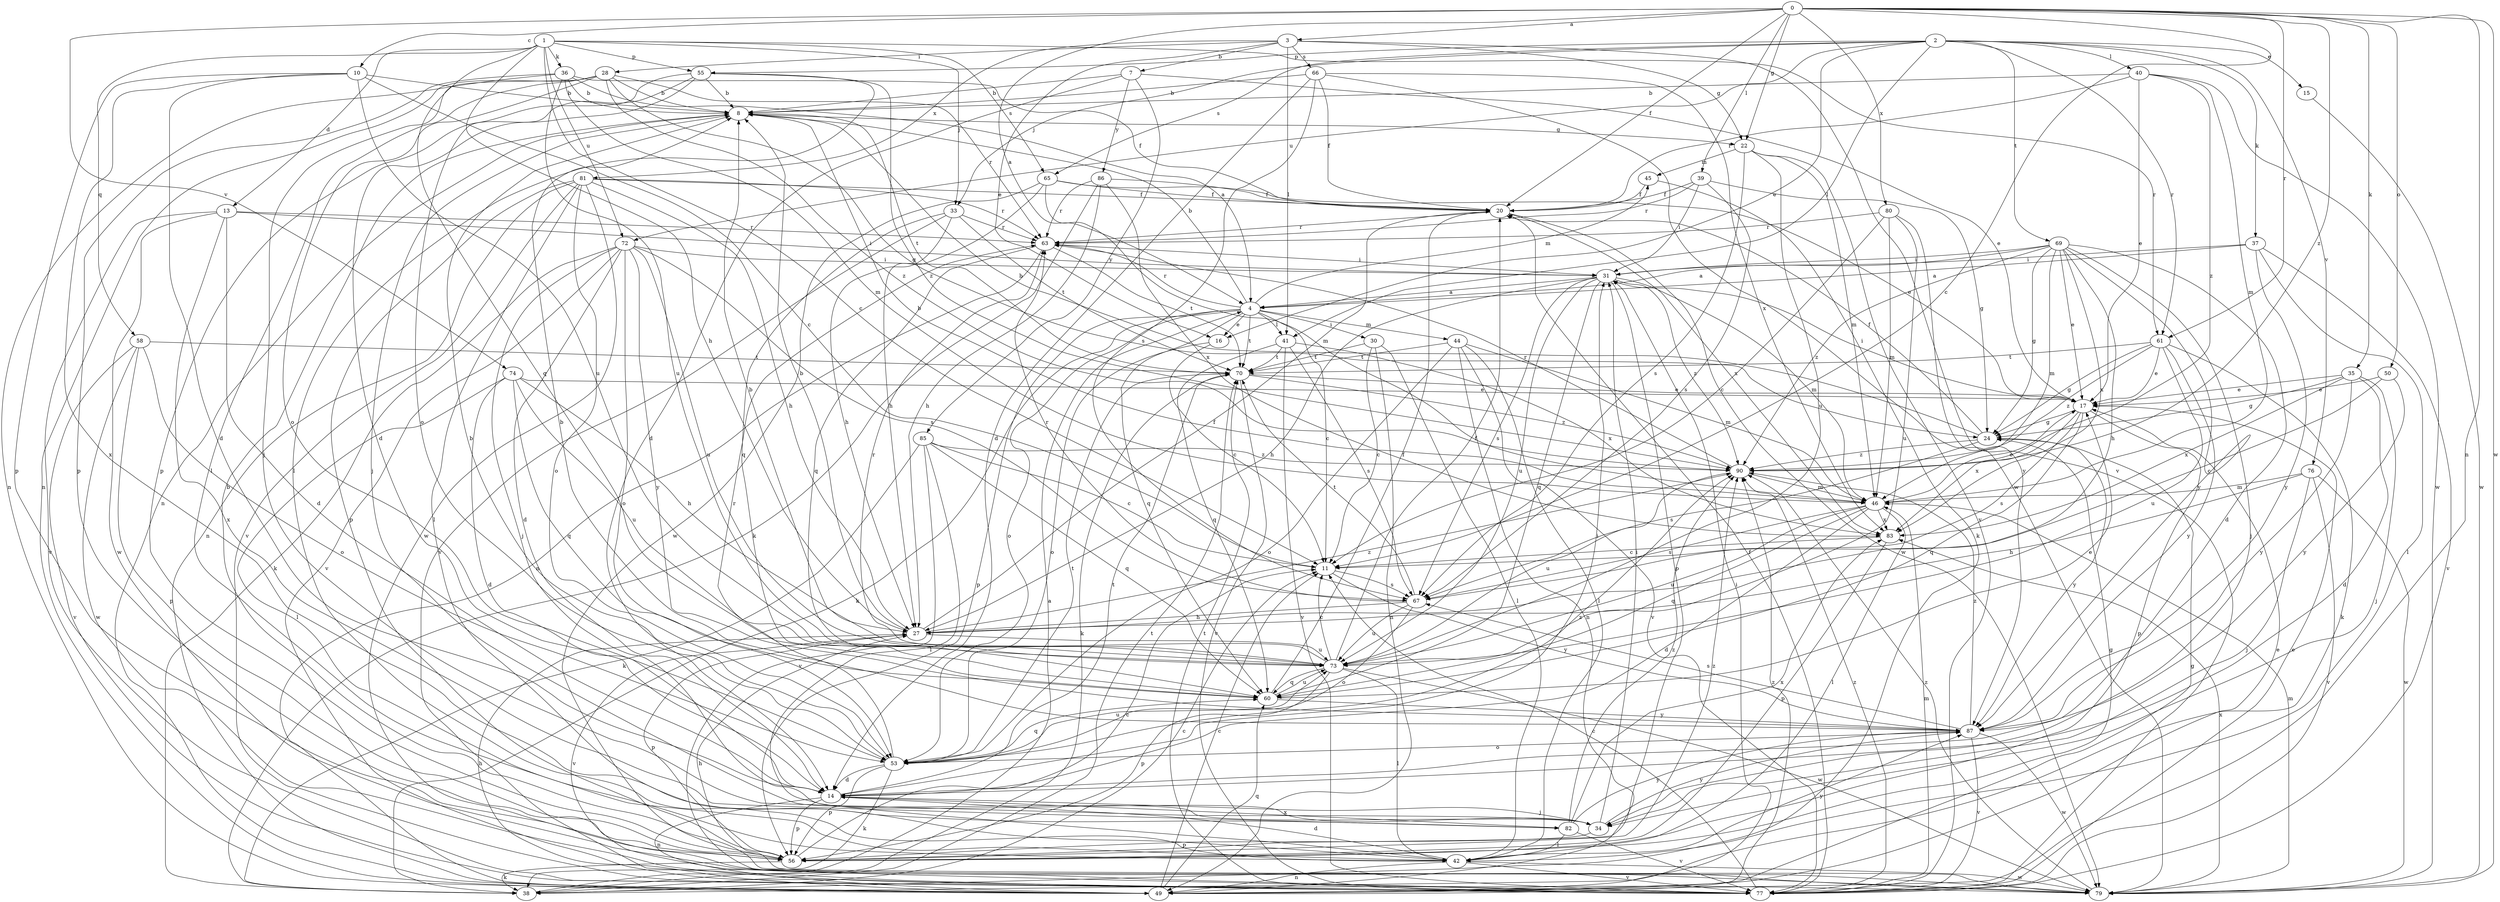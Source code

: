 strict digraph  {
0;
1;
2;
3;
4;
7;
8;
10;
11;
13;
14;
15;
16;
17;
20;
22;
24;
27;
28;
30;
31;
33;
34;
35;
36;
37;
38;
39;
40;
41;
42;
44;
45;
46;
49;
50;
53;
55;
56;
58;
60;
61;
63;
65;
66;
67;
69;
70;
72;
73;
74;
76;
77;
79;
80;
81;
82;
83;
85;
86;
87;
90;
0 -> 3  [label=a];
0 -> 4  [label=a];
0 -> 10  [label=c];
0 -> 11  [label=c];
0 -> 20  [label=f];
0 -> 22  [label=g];
0 -> 35  [label=k];
0 -> 39  [label=l];
0 -> 49  [label=n];
0 -> 50  [label=o];
0 -> 61  [label=r];
0 -> 74  [label=v];
0 -> 79  [label=w];
0 -> 80  [label=x];
0 -> 90  [label=z];
1 -> 11  [label=c];
1 -> 13  [label=d];
1 -> 27  [label=h];
1 -> 33  [label=j];
1 -> 36  [label=k];
1 -> 55  [label=p];
1 -> 58  [label=q];
1 -> 60  [label=q];
1 -> 61  [label=r];
1 -> 65  [label=s];
1 -> 72  [label=u];
2 -> 15  [label=e];
2 -> 16  [label=e];
2 -> 33  [label=j];
2 -> 37  [label=k];
2 -> 40  [label=l];
2 -> 41  [label=l];
2 -> 55  [label=p];
2 -> 61  [label=r];
2 -> 65  [label=s];
2 -> 69  [label=t];
2 -> 72  [label=u];
2 -> 76  [label=v];
3 -> 7  [label=b];
3 -> 16  [label=e];
3 -> 22  [label=g];
3 -> 28  [label=i];
3 -> 41  [label=l];
3 -> 66  [label=s];
3 -> 77  [label=v];
3 -> 81  [label=x];
4 -> 8  [label=b];
4 -> 11  [label=c];
4 -> 16  [label=e];
4 -> 30  [label=i];
4 -> 38  [label=k];
4 -> 41  [label=l];
4 -> 44  [label=m];
4 -> 45  [label=m];
4 -> 53  [label=o];
4 -> 56  [label=p];
4 -> 60  [label=q];
4 -> 63  [label=r];
4 -> 70  [label=t];
7 -> 8  [label=b];
7 -> 14  [label=d];
7 -> 17  [label=e];
7 -> 85  [label=y];
7 -> 86  [label=y];
8 -> 22  [label=g];
8 -> 34  [label=j];
8 -> 49  [label=n];
8 -> 70  [label=t];
10 -> 8  [label=b];
10 -> 11  [label=c];
10 -> 14  [label=d];
10 -> 56  [label=p];
10 -> 73  [label=u];
10 -> 82  [label=x];
11 -> 67  [label=s];
11 -> 87  [label=y];
13 -> 14  [label=d];
13 -> 31  [label=i];
13 -> 63  [label=r];
13 -> 77  [label=v];
13 -> 79  [label=w];
13 -> 82  [label=x];
14 -> 31  [label=i];
14 -> 34  [label=j];
14 -> 49  [label=n];
14 -> 56  [label=p];
14 -> 70  [label=t];
14 -> 82  [label=x];
15 -> 79  [label=w];
16 -> 11  [label=c];
16 -> 53  [label=o];
17 -> 24  [label=g];
17 -> 31  [label=i];
17 -> 56  [label=p];
17 -> 60  [label=q];
17 -> 67  [label=s];
17 -> 83  [label=x];
20 -> 63  [label=r];
20 -> 79  [label=w];
20 -> 83  [label=x];
22 -> 45  [label=m];
22 -> 46  [label=m];
22 -> 67  [label=s];
22 -> 73  [label=u];
22 -> 77  [label=v];
24 -> 8  [label=b];
24 -> 20  [label=f];
24 -> 67  [label=s];
24 -> 87  [label=y];
24 -> 90  [label=z];
27 -> 8  [label=b];
27 -> 20  [label=f];
27 -> 56  [label=p];
27 -> 73  [label=u];
27 -> 77  [label=v];
27 -> 90  [label=z];
28 -> 8  [label=b];
28 -> 24  [label=g];
28 -> 34  [label=j];
28 -> 42  [label=l];
28 -> 49  [label=n];
28 -> 53  [label=o];
28 -> 63  [label=r];
28 -> 90  [label=z];
30 -> 11  [label=c];
30 -> 42  [label=l];
30 -> 49  [label=n];
30 -> 70  [label=t];
31 -> 4  [label=a];
31 -> 27  [label=h];
31 -> 46  [label=m];
31 -> 56  [label=p];
31 -> 60  [label=q];
31 -> 67  [label=s];
31 -> 73  [label=u];
31 -> 90  [label=z];
33 -> 27  [label=h];
33 -> 60  [label=q];
33 -> 63  [label=r];
33 -> 70  [label=t];
33 -> 77  [label=v];
34 -> 31  [label=i];
34 -> 56  [label=p];
34 -> 87  [label=y];
35 -> 14  [label=d];
35 -> 17  [label=e];
35 -> 24  [label=g];
35 -> 34  [label=j];
35 -> 83  [label=x];
35 -> 87  [label=y];
36 -> 4  [label=a];
36 -> 8  [label=b];
36 -> 20  [label=f];
36 -> 46  [label=m];
36 -> 49  [label=n];
36 -> 56  [label=p];
36 -> 73  [label=u];
37 -> 4  [label=a];
37 -> 31  [label=i];
37 -> 42  [label=l];
37 -> 77  [label=v];
37 -> 87  [label=y];
38 -> 4  [label=a];
38 -> 11  [label=c];
38 -> 70  [label=t];
39 -> 20  [label=f];
39 -> 24  [label=g];
39 -> 31  [label=i];
39 -> 63  [label=r];
39 -> 67  [label=s];
40 -> 8  [label=b];
40 -> 17  [label=e];
40 -> 20  [label=f];
40 -> 46  [label=m];
40 -> 79  [label=w];
40 -> 90  [label=z];
41 -> 60  [label=q];
41 -> 67  [label=s];
41 -> 70  [label=t];
41 -> 77  [label=v];
41 -> 83  [label=x];
42 -> 14  [label=d];
42 -> 49  [label=n];
42 -> 77  [label=v];
42 -> 79  [label=w];
42 -> 87  [label=y];
44 -> 42  [label=l];
44 -> 46  [label=m];
44 -> 49  [label=n];
44 -> 53  [label=o];
44 -> 70  [label=t];
44 -> 77  [label=v];
45 -> 20  [label=f];
45 -> 38  [label=k];
46 -> 8  [label=b];
46 -> 14  [label=d];
46 -> 17  [label=e];
46 -> 42  [label=l];
46 -> 60  [label=q];
46 -> 67  [label=s];
46 -> 73  [label=u];
46 -> 83  [label=x];
49 -> 11  [label=c];
49 -> 17  [label=e];
49 -> 24  [label=g];
49 -> 27  [label=h];
49 -> 31  [label=i];
49 -> 60  [label=q];
49 -> 90  [label=z];
50 -> 11  [label=c];
50 -> 17  [label=e];
50 -> 87  [label=y];
53 -> 8  [label=b];
53 -> 14  [label=d];
53 -> 38  [label=k];
53 -> 56  [label=p];
53 -> 60  [label=q];
53 -> 63  [label=r];
53 -> 70  [label=t];
53 -> 73  [label=u];
53 -> 90  [label=z];
55 -> 8  [label=b];
55 -> 14  [label=d];
55 -> 42  [label=l];
55 -> 53  [label=o];
55 -> 56  [label=p];
55 -> 90  [label=z];
56 -> 8  [label=b];
56 -> 11  [label=c];
56 -> 24  [label=g];
56 -> 38  [label=k];
56 -> 90  [label=z];
58 -> 53  [label=o];
58 -> 56  [label=p];
58 -> 70  [label=t];
58 -> 77  [label=v];
58 -> 79  [label=w];
60 -> 17  [label=e];
60 -> 20  [label=f];
60 -> 73  [label=u];
60 -> 87  [label=y];
61 -> 17  [label=e];
61 -> 24  [label=g];
61 -> 38  [label=k];
61 -> 70  [label=t];
61 -> 73  [label=u];
61 -> 87  [label=y];
61 -> 90  [label=z];
63 -> 31  [label=i];
63 -> 49  [label=n];
63 -> 60  [label=q];
63 -> 70  [label=t];
65 -> 17  [label=e];
65 -> 20  [label=f];
65 -> 27  [label=h];
65 -> 46  [label=m];
65 -> 79  [label=w];
66 -> 8  [label=b];
66 -> 14  [label=d];
66 -> 20  [label=f];
66 -> 67  [label=s];
66 -> 79  [label=w];
66 -> 83  [label=x];
67 -> 27  [label=h];
67 -> 53  [label=o];
67 -> 63  [label=r];
67 -> 70  [label=t];
67 -> 73  [label=u];
69 -> 4  [label=a];
69 -> 14  [label=d];
69 -> 17  [label=e];
69 -> 24  [label=g];
69 -> 27  [label=h];
69 -> 31  [label=i];
69 -> 34  [label=j];
69 -> 46  [label=m];
69 -> 83  [label=x];
69 -> 87  [label=y];
69 -> 90  [label=z];
70 -> 17  [label=e];
70 -> 38  [label=k];
70 -> 77  [label=v];
70 -> 90  [label=z];
72 -> 14  [label=d];
72 -> 31  [label=i];
72 -> 34  [label=j];
72 -> 38  [label=k];
72 -> 53  [label=o];
72 -> 67  [label=s];
72 -> 73  [label=u];
72 -> 77  [label=v];
72 -> 87  [label=y];
73 -> 8  [label=b];
73 -> 11  [label=c];
73 -> 20  [label=f];
73 -> 42  [label=l];
73 -> 56  [label=p];
73 -> 60  [label=q];
73 -> 63  [label=r];
73 -> 79  [label=w];
74 -> 14  [label=d];
74 -> 17  [label=e];
74 -> 27  [label=h];
74 -> 42  [label=l];
74 -> 60  [label=q];
74 -> 73  [label=u];
76 -> 27  [label=h];
76 -> 34  [label=j];
76 -> 46  [label=m];
76 -> 77  [label=v];
76 -> 79  [label=w];
77 -> 11  [label=c];
77 -> 17  [label=e];
77 -> 20  [label=f];
77 -> 46  [label=m];
77 -> 70  [label=t];
77 -> 90  [label=z];
79 -> 27  [label=h];
79 -> 46  [label=m];
79 -> 83  [label=x];
79 -> 90  [label=z];
80 -> 11  [label=c];
80 -> 46  [label=m];
80 -> 63  [label=r];
80 -> 73  [label=u];
80 -> 87  [label=y];
81 -> 20  [label=f];
81 -> 27  [label=h];
81 -> 42  [label=l];
81 -> 49  [label=n];
81 -> 53  [label=o];
81 -> 56  [label=p];
81 -> 63  [label=r];
81 -> 77  [label=v];
81 -> 79  [label=w];
82 -> 42  [label=l];
82 -> 77  [label=v];
82 -> 83  [label=x];
82 -> 87  [label=y];
82 -> 90  [label=z];
83 -> 11  [label=c];
83 -> 56  [label=p];
85 -> 11  [label=c];
85 -> 38  [label=k];
85 -> 42  [label=l];
85 -> 60  [label=q];
85 -> 77  [label=v];
85 -> 90  [label=z];
86 -> 20  [label=f];
86 -> 27  [label=h];
86 -> 38  [label=k];
86 -> 63  [label=r];
86 -> 83  [label=x];
87 -> 8  [label=b];
87 -> 53  [label=o];
87 -> 67  [label=s];
87 -> 77  [label=v];
87 -> 79  [label=w];
87 -> 90  [label=z];
90 -> 46  [label=m];
90 -> 63  [label=r];
90 -> 73  [label=u];
}
